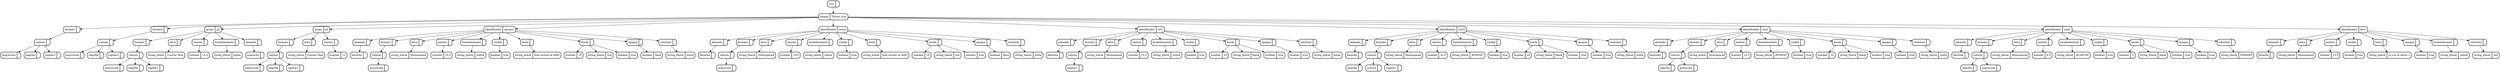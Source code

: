digraph G {
node[shape=Mrecord]
266[label="ccss | ",style=bold]
265[label="bloque | Titular_ccss",style=bold]
{266}->{265}
5[label="formato | ",style=bold]
{265}->{5}
2[label="valores | ",style=bold]
{5}->{2}
1[label="mayuscula | ",style=bold]
{2}->{1}
3[label="negrilla | ",style=bold]
{2}->{3}
4[label="capital-t | ",style=bold]
{2}->{4}
11[label="formato | ",style=bold]
{265}->{11}
8[label="valores | ",style=bold]
{11}->{8}
7[label="mayuscula | ",style=bold]
{8}->{7}
9[label="negrilla | ",style=bold]
{8}->{9}
10[label="capital-t | ",style=bold]
{8}->{10}
12[label="grupo | g1",style=bold]
{265}->{12}
17[label="formato | ",style=bold]
{12}->{17}
14[label="valores | ",style=bold]
{17}->{14}
13[label="mayuscula | ",style=bold]
{14}->{13}
15[label="negrilla | ",style=bold]
{14}->{15}
16[label="capital-t | ",style=bold]
{14}->{16}
20[label="letra | ",style=bold]
{12}->{20}
19[label="string_literal | Courier New",style=bold]
{20}->{19}
23[label="tamtex | ",style=bold]
{12}->{23}
22[label="number | 15.5",style=bold]
{23}->{22}
26[label="fondoelemento | ",style=bold]
{12}->{26}
25[label="string_literal | green",style=bold]
{26}->{25}
29[label="alineado | ",style=bold]
{12}->{29}
28[label="izquierda | ",style=bold]
{29}->{28}
31[label="grupo | g2",style=bold]
{265}->{31}
36[label="formato | ",style=bold]
{31}->{36}
33[label="valores | ",style=bold]
{36}->{33}
32[label="mayuscula | ",style=bold]
{33}->{32}
34[label="negrilla | ",style=bold]
{33}->{34}
35[label="capital-t | ",style=bold]
{33}->{35}
39[label="letra | ",style=bold]
{31}->{39}
38[label="string_literal | Courier New",style=bold]
{39}->{38}
42[label="tamtex | ",style=bold]
{31}->{42}
41[label="number | 13",style=bold]
{42}->{41}
44[label="identificador | opcion1",style=bold]
{265}->{44}
46[label="alineado | ",style=bold]
{44}->{46}
45[label="derecha | ",style=bold]
{46}->{45}
50[label="formato | ",style=bold]
{44}->{50}
49[label="valores | ",style=bold]
{50}->{49}
48[label="mayuscula | ",style=bold]
{49}->{48}
53[label="letra | ",style=bold]
{44}->{53}
52[label="string_literal | Monospaced",style=bold]
{53}->{52}
56[label="tamtex | ",style=bold]
{44}->{56}
55[label="number | 15.5",style=bold]
{56}->{55}
59[label="fondoelemento | ",style=bold]
{44}->{59}
58[label="string_literal | yellow",style=bold]
{59}->{58}
62[label="visible | ",style=bold]
{44}->{62}
61[label="boolean | true",style=bold]
{62}->{61}
65[label="texto | ",style=bold]
{44}->{65}
64[label="string_literal | hola mundo    te AMO",style=bold]
{65}->{64}
70[label="borde | ",style=bold]
{44}->{70}
67[label="number | 10",style=bold]
{70}->{67}
68[label="string_literal | red",style=bold]
{70}->{68}
69[label="boolean | true",style=bold]
{70}->{69}
73[label="opaque | ",style=bold]
{44}->{73}
72[label="boolean | false",style=bold]
{73}->{72}
76[label="colortext | ",style=bold]
{44}->{76}
75[label="string_literal | white",style=bold]
{76}->{75}
78[label="identificador | enla1",style=bold]
{265}->{78}
80[label="alineado | ",style=bold]
{78}->{80}
79[label="derecha | ",style=bold]
{80}->{79}
84[label="formato | ",style=bold]
{78}->{84}
83[label="valores | ",style=bold]
{84}->{83}
82[label="minuscula | ",style=bold]
{83}->{82}
87[label="letra | ",style=bold]
{78}->{87}
86[label="string_literal | Monospaced",style=bold]
{87}->{86}
90[label="tamtex | ",style=bold]
{78}->{90}
89[label="number | 15.5",style=bold]
{90}->{89}
93[label="fondoelemento | ",style=bold]
{78}->{93}
92[label="string_literal | yellow",style=bold]
{93}->{92}
96[label="visible | ",style=bold]
{78}->{96}
95[label="boolean | true",style=bold]
{96}->{95}
99[label="texto | ",style=bold]
{78}->{99}
98[label="string_literal | hola mundo    te AMO",style=bold]
{99}->{98}
104[label="borde | ",style=bold]
{78}->{104}
101[label="number | 10",style=bold]
{104}->{101}
102[label="string_literal | red",style=bold]
{104}->{102}
103[label="boolean | true",style=bold]
{104}->{103}
107[label="opaque | ",style=bold]
{78}->{107}
106[label="boolean | false",style=bold]
{107}->{106}
110[label="colortext | ",style=bold]
{78}->{110}
109[label="string_literal | white",style=bold]
{110}->{109}
112[label="identificador | txt1",style=bold]
{265}->{112}
114[label="alineado | ",style=bold]
{112}->{114}
113[label="derecha | ",style=bold]
{114}->{113}
118[label="formato | ",style=bold]
{112}->{118}
117[label="valores | ",style=bold]
{118}->{117}
116[label="capital-t | ",style=bold]
{117}->{116}
121[label="letra | ",style=bold]
{112}->{121}
120[label="string_literal | Monospaced",style=bold]
{121}->{120}
124[label="tamtex | ",style=bold]
{112}->{124}
123[label="number | 15.5",style=bold]
{124}->{123}
127[label="fondoelemento | ",style=bold]
{112}->{127}
126[label="string_literal | yellow",style=bold]
{127}->{126}
130[label="visible | ",style=bold]
{112}->{130}
129[label="boolean | true",style=bold]
{130}->{129}
135[label="borde | ",style=bold]
{112}->{135}
132[label="number | 10",style=bold]
{135}->{132}
133[label="string_literal | black",style=bold]
{135}->{133}
134[label="boolean | true",style=bold]
{135}->{134}
138[label="opaque | ",style=bold]
{112}->{138}
137[label="boolean | true",style=bold]
{138}->{137}
141[label="colortext | ",style=bold]
{112}->{141}
140[label="string_literal | green",style=bold]
{141}->{140}
143[label="identificador | ctxt2",style=bold]
{265}->{143}
145[label="alineado | ",style=bold]
{143}->{145}
144[label="derecha | ",style=bold]
{145}->{144}
151[label="formato | ",style=bold]
{143}->{151}
148[label="valores | ",style=bold]
{151}->{148}
147[label="negrilla | ",style=bold]
{148}->{147}
149[label="cursiva | ",style=bold]
{148}->{149}
150[label="capital-t | ",style=bold]
{148}->{150}
154[label="letra | ",style=bold]
{143}->{154}
153[label="string_literal | Monospaced",style=bold]
{154}->{153}
157[label="tamtex | ",style=bold]
{143}->{157}
156[label="number | 10.5",style=bold]
{157}->{156}
160[label="fondoelemento | ",style=bold]
{143}->{160}
159[label="string_literal | #FF6347",style=bold]
{160}->{159}
163[label="visible | ",style=bold]
{143}->{163}
162[label="boolean | true",style=bold]
{163}->{162}
168[label="borde | ",style=bold]
{143}->{168}
165[label="number | 10",style=bold]
{168}->{165}
166[label="string_literal | black",style=bold]
{168}->{166}
167[label="boolean | true",style=bold]
{168}->{167}
171[label="opaque | ",style=bold]
{143}->{171}
170[label="boolean | true",style=bold]
{171}->{170}
174[label="colortext | ",style=bold]
{143}->{174}
173[label="string_literal | white",style=bold]
{174}->{173}
176[label="identificador | ctxt1",style=bold]
{265}->{176}
178[label="alineado | ",style=bold]
{176}->{178}
177[label="centrado | ",style=bold]
{178}->{177}
183[label="formato | ",style=bold]
{176}->{183}
181[label="valores | ",style=bold]
{183}->{181}
180[label="negrilla | ",style=bold]
{181}->{180}
182[label="minuscula | ",style=bold]
{181}->{182}
186[label="letra | ",style=bold]
{176}->{186}
185[label="string_literal | Monospaced",style=bold]
{186}->{185}
189[label="tamtex | ",style=bold]
{176}->{189}
188[label="number | 10.5",style=bold]
{189}->{188}
192[label="fondoelemento | ",style=bold]
{176}->{192}
191[label="string_literal | #FF6347",style=bold]
{192}->{191}
195[label="visible | ",style=bold]
{176}->{195}
194[label="boolean | true",style=bold]
{195}->{194}
200[label="borde | ",style=bold]
{176}->{200}
197[label="number | 10",style=bold]
{200}->{197}
198[label="string_literal | black",style=bold]
{200}->{198}
199[label="boolean | true",style=bold]
{200}->{199}
203[label="opaque | ",style=bold]
{176}->{203}
202[label="boolean | true",style=bold]
{203}->{202}
206[label="colortext | ",style=bold]
{176}->{206}
205[label="string_literal | white",style=bold]
{206}->{205}
208[label="identificador | caja1",style=bold]
{265}->{208}
210[label="alineado | ",style=bold]
{208}->{210}
209[label="derecha | ",style=bold]
{210}->{209}
215[label="formato | ",style=bold]
{208}->{215}
213[label="valores | ",style=bold]
{215}->{213}
212[label="negrilla | ",style=bold]
{213}->{212}
214[label="mayuscula | ",style=bold]
{213}->{214}
218[label="letra | ",style=bold]
{208}->{218}
217[label="string_literal | Monospaced",style=bold]
{218}->{217}
221[label="tamtex | ",style=bold]
{208}->{221}
220[label="number | 8.5",style=bold]
{221}->{220}
224[label="fondoelemento | ",style=bold]
{208}->{224}
223[label="string_literal | #CAE1FF",style=bold]
{224}->{223}
227[label="visible | ",style=bold]
{208}->{227}
226[label="boolean | true",style=bold]
{227}->{226}
232[label="borde | ",style=bold]
{208}->{232}
229[label="number | 2",style=bold]
{232}->{229}
230[label="string_literal | black",style=bold]
{232}->{230}
231[label="boolean | true",style=bold]
{232}->{231}
235[label="opaque | ",style=bold]
{208}->{235}
234[label="boolean | true",style=bold]
{235}->{234}
238[label="colortext | ",style=bold]
{208}->{238}
237[label="string_literal | #0000FF",style=bold]
{238}->{237}
240[label="identificador | btn1",style=bold]
{265}->{240}
242[label="alineado | ",style=bold]
{240}->{242}
241[label="derecha | ",style=bold]
{242}->{241}
245[label="letra | ",style=bold]
{240}->{245}
244[label="string_literal | Monospaced",style=bold]
{245}->{244}
248[label="tamtex | ",style=bold]
{240}->{248}
247[label="number | 15.5",style=bold]
{248}->{247}
251[label="visible | ",style=bold]
{240}->{251}
250[label="boolean | true",style=bold]
{251}->{250}
254[label="texto | ",style=bold]
{240}->{254}
253[label="string_literal | yo soy el boton 1",style=bold]
{254}->{253}
257[label="opaque | ",style=bold]
{240}->{257}
256[label="boolean | true",style=bold]
{257}->{256}
260[label="fondoelemento | ",style=bold]
{240}->{260}
259[label="string_literal | yellow",style=bold]
{260}->{259}
263[label="colortext | ",style=bold]
{240}->{263}
262[label="string_literal | red",style=bold]
{263}->{262}

}
